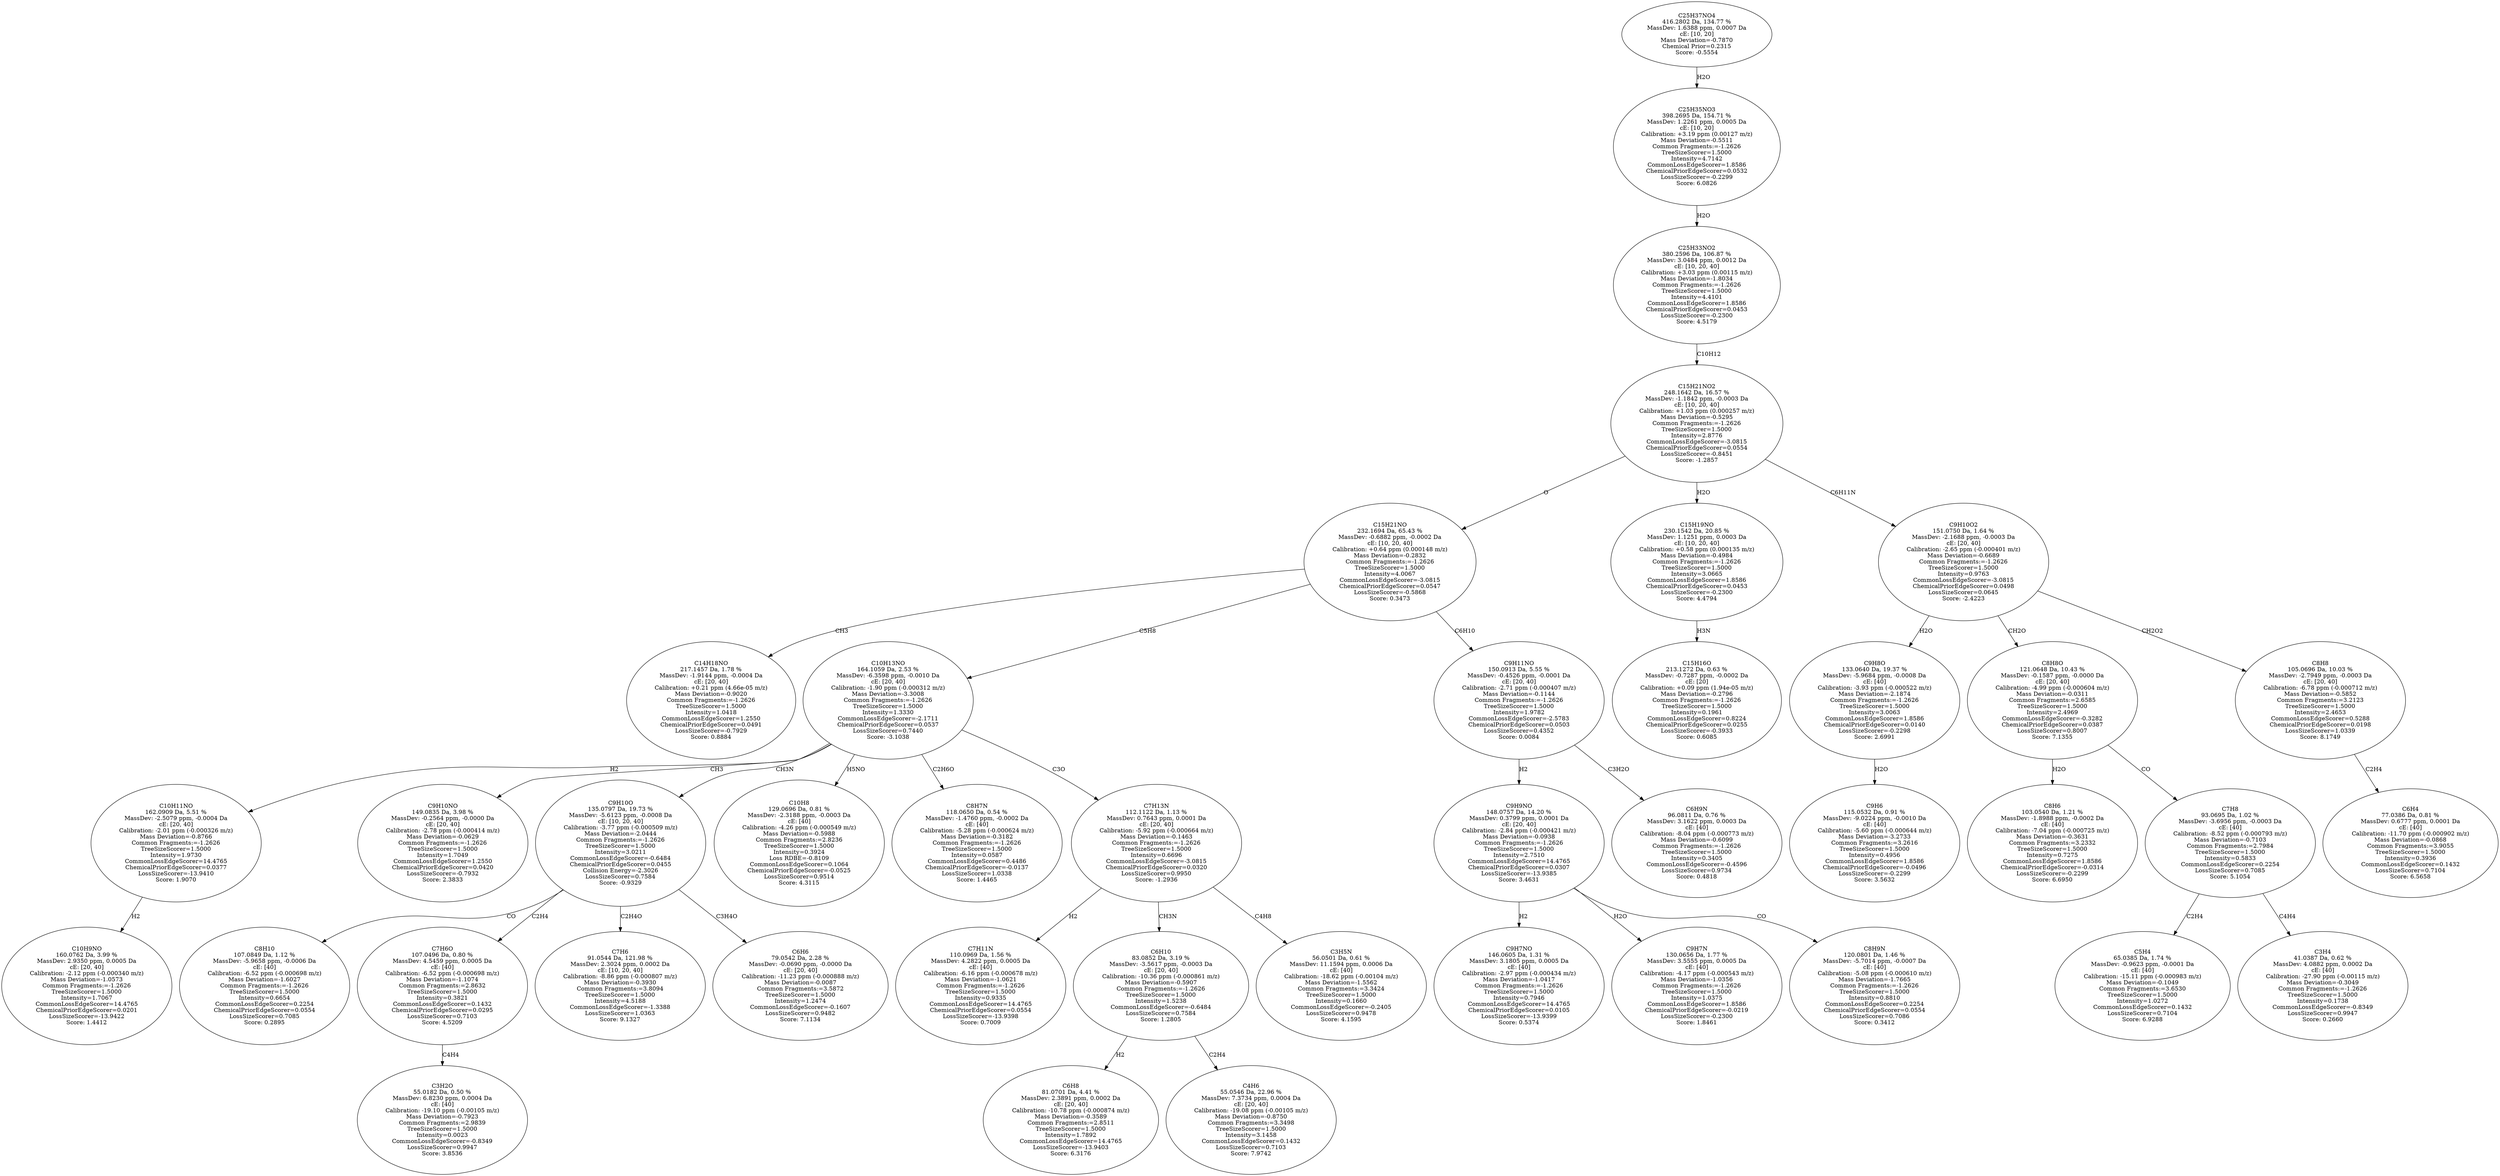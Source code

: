 strict digraph {
v1 [label="C14H18NO\n217.1457 Da, 1.78 %\nMassDev: -1.9144 ppm, -0.0004 Da\ncE: [20, 40]\nCalibration: +0.21 ppm (4.66e-05 m/z)\nMass Deviation=-0.9020\nCommon Fragments:=-1.2626\nTreeSizeScorer=1.5000\nIntensity=1.0418\nCommonLossEdgeScorer=1.2550\nChemicalPriorEdgeScorer=0.0491\nLossSizeScorer=-0.7929\nScore: 0.8884"];
v2 [label="C10H9NO\n160.0762 Da, 3.99 %\nMassDev: 2.9350 ppm, 0.0005 Da\ncE: [20, 40]\nCalibration: -2.12 ppm (-0.000340 m/z)\nMass Deviation=-1.0573\nCommon Fragments:=-1.2626\nTreeSizeScorer=1.5000\nIntensity=1.7067\nCommonLossEdgeScorer=14.4765\nChemicalPriorEdgeScorer=0.0201\nLossSizeScorer=-13.9422\nScore: 1.4412"];
v3 [label="C10H11NO\n162.0909 Da, 5.51 %\nMassDev: -2.5079 ppm, -0.0004 Da\ncE: [20, 40]\nCalibration: -2.01 ppm (-0.000326 m/z)\nMass Deviation=-0.8766\nCommon Fragments:=-1.2626\nTreeSizeScorer=1.5000\nIntensity=1.9730\nCommonLossEdgeScorer=14.4765\nChemicalPriorEdgeScorer=0.0377\nLossSizeScorer=-13.9410\nScore: 1.9070"];
v4 [label="C9H10NO\n149.0835 Da, 3.98 %\nMassDev: -0.2564 ppm, -0.0000 Da\ncE: [20, 40]\nCalibration: -2.78 ppm (-0.000414 m/z)\nMass Deviation=-0.0629\nCommon Fragments:=-1.2626\nTreeSizeScorer=1.5000\nIntensity=1.7049\nCommonLossEdgeScorer=1.2550\nChemicalPriorEdgeScorer=0.0420\nLossSizeScorer=-0.7932\nScore: 2.3833"];
v5 [label="C8H10\n107.0849 Da, 1.12 %\nMassDev: -5.9658 ppm, -0.0006 Da\ncE: [40]\nCalibration: -6.52 ppm (-0.000698 m/z)\nMass Deviation=-1.6027\nCommon Fragments:=-1.2626\nTreeSizeScorer=1.5000\nIntensity=0.6654\nCommonLossEdgeScorer=0.2254\nChemicalPriorEdgeScorer=0.0554\nLossSizeScorer=0.7085\nScore: 0.2895"];
v6 [label="C3H2O\n55.0182 Da, 0.50 %\nMassDev: 6.8230 ppm, 0.0004 Da\ncE: [40]\nCalibration: -19.10 ppm (-0.00105 m/z)\nMass Deviation=-0.7923\nCommon Fragments:=2.9839\nTreeSizeScorer=1.5000\nIntensity=0.0023\nCommonLossEdgeScorer=-0.8349\nLossSizeScorer=0.9947\nScore: 3.8536"];
v7 [label="C7H6O\n107.0496 Da, 0.80 %\nMassDev: 4.5459 ppm, 0.0005 Da\ncE: [40]\nCalibration: -6.52 ppm (-0.000698 m/z)\nMass Deviation=-1.1074\nCommon Fragments:=2.8632\nTreeSizeScorer=1.5000\nIntensity=0.3821\nCommonLossEdgeScorer=0.1432\nChemicalPriorEdgeScorer=0.0295\nLossSizeScorer=0.7103\nScore: 4.5209"];
v8 [label="C7H6\n91.0544 Da, 121.98 %\nMassDev: 2.3024 ppm, 0.0002 Da\ncE: [10, 20, 40]\nCalibration: -8.86 ppm (-0.000807 m/z)\nMass Deviation=-0.3930\nCommon Fragments:=3.8094\nTreeSizeScorer=1.5000\nIntensity=4.5188\nCommonLossEdgeScorer=-1.3388\nLossSizeScorer=1.0363\nScore: 9.1327"];
v9 [label="C6H6\n79.0542 Da, 2.28 %\nMassDev: -0.0690 ppm, -0.0000 Da\ncE: [20, 40]\nCalibration: -11.23 ppm (-0.000888 m/z)\nMass Deviation=-0.0087\nCommon Fragments:=3.5872\nTreeSizeScorer=1.5000\nIntensity=1.2474\nCommonLossEdgeScorer=-0.1607\nLossSizeScorer=0.9482\nScore: 7.1134"];
v10 [label="C9H10O\n135.0797 Da, 19.73 %\nMassDev: -5.6123 ppm, -0.0008 Da\ncE: [10, 20, 40]\nCalibration: -3.77 ppm (-0.000509 m/z)\nMass Deviation=-2.0444\nCommon Fragments:=-1.2626\nTreeSizeScorer=1.5000\nIntensity=3.0211\nCommonLossEdgeScorer=-0.6484\nChemicalPriorEdgeScorer=0.0455\nCollision Energy=-2.3026\nLossSizeScorer=0.7584\nScore: -0.9329"];
v11 [label="C10H8\n129.0696 Da, 0.81 %\nMassDev: -2.3188 ppm, -0.0003 Da\ncE: [40]\nCalibration: -4.26 ppm (-0.000549 m/z)\nMass Deviation=-0.5988\nCommon Fragments:=2.8236\nTreeSizeScorer=1.5000\nIntensity=0.3924\nLoss RDBE=-0.8109\nCommonLossEdgeScorer=0.1064\nChemicalPriorEdgeScorer=-0.0525\nLossSizeScorer=0.9514\nScore: 4.3115"];
v12 [label="C8H7N\n118.0650 Da, 0.54 %\nMassDev: -1.4760 ppm, -0.0002 Da\ncE: [40]\nCalibration: -5.28 ppm (-0.000624 m/z)\nMass Deviation=-0.3182\nCommon Fragments:=-1.2626\nTreeSizeScorer=1.5000\nIntensity=0.0587\nCommonLossEdgeScorer=0.4486\nChemicalPriorEdgeScorer=-0.0137\nLossSizeScorer=1.0338\nScore: 1.4465"];
v13 [label="C7H11N\n110.0969 Da, 1.56 %\nMassDev: 4.2822 ppm, 0.0005 Da\ncE: [40]\nCalibration: -6.16 ppm (-0.000678 m/z)\nMass Deviation=-1.0621\nCommon Fragments:=-1.2626\nTreeSizeScorer=1.5000\nIntensity=0.9335\nCommonLossEdgeScorer=14.4765\nChemicalPriorEdgeScorer=0.0554\nLossSizeScorer=-13.9398\nScore: 0.7009"];
v14 [label="C6H8\n81.0701 Da, 4.41 %\nMassDev: 2.3891 ppm, 0.0002 Da\ncE: [20, 40]\nCalibration: -10.78 ppm (-0.000874 m/z)\nMass Deviation=-0.3589\nCommon Fragments:=2.8511\nTreeSizeScorer=1.5000\nIntensity=1.7892\nCommonLossEdgeScorer=14.4765\nLossSizeScorer=-13.9403\nScore: 6.3176"];
v15 [label="C4H6\n55.0546 Da, 22.96 %\nMassDev: 7.3734 ppm, 0.0004 Da\ncE: [20, 40]\nCalibration: -19.08 ppm (-0.00105 m/z)\nMass Deviation=-0.8750\nCommon Fragments:=3.3498\nTreeSizeScorer=1.5000\nIntensity=3.1458\nCommonLossEdgeScorer=0.1432\nLossSizeScorer=0.7103\nScore: 7.9742"];
v16 [label="C6H10\n83.0852 Da, 3.19 %\nMassDev: -3.5617 ppm, -0.0003 Da\ncE: [20, 40]\nCalibration: -10.36 ppm (-0.000861 m/z)\nMass Deviation=-0.5907\nCommon Fragments:=-1.2626\nTreeSizeScorer=1.5000\nIntensity=1.5238\nCommonLossEdgeScorer=-0.6484\nLossSizeScorer=0.7584\nScore: 1.2805"];
v17 [label="C3H5N\n56.0501 Da, 0.61 %\nMassDev: 11.1594 ppm, 0.0006 Da\ncE: [40]\nCalibration: -18.62 ppm (-0.00104 m/z)\nMass Deviation=-1.5562\nCommon Fragments:=3.3424\nTreeSizeScorer=1.5000\nIntensity=0.1660\nCommonLossEdgeScorer=-0.2405\nLossSizeScorer=0.9478\nScore: 4.1595"];
v18 [label="C7H13N\n112.1122 Da, 1.13 %\nMassDev: 0.7643 ppm, 0.0001 Da\ncE: [20, 40]\nCalibration: -5.92 ppm (-0.000664 m/z)\nMass Deviation=-0.1463\nCommon Fragments:=-1.2626\nTreeSizeScorer=1.5000\nIntensity=0.6696\nCommonLossEdgeScorer=-3.0815\nChemicalPriorEdgeScorer=0.0320\nLossSizeScorer=0.9950\nScore: -1.2936"];
v19 [label="C10H13NO\n164.1059 Da, 2.53 %\nMassDev: -6.3598 ppm, -0.0010 Da\ncE: [20, 40]\nCalibration: -1.90 ppm (-0.000312 m/z)\nMass Deviation=-3.3008\nCommon Fragments:=-1.2626\nTreeSizeScorer=1.5000\nIntensity=1.3330\nCommonLossEdgeScorer=-2.1711\nChemicalPriorEdgeScorer=0.0537\nLossSizeScorer=0.7440\nScore: -3.1038"];
v20 [label="C9H7NO\n146.0605 Da, 1.31 %\nMassDev: 3.1805 ppm, 0.0005 Da\ncE: [40]\nCalibration: -2.97 ppm (-0.000434 m/z)\nMass Deviation=-1.0417\nCommon Fragments:=-1.2626\nTreeSizeScorer=1.5000\nIntensity=0.7946\nCommonLossEdgeScorer=14.4765\nChemicalPriorEdgeScorer=0.0105\nLossSizeScorer=-13.9399\nScore: 0.5374"];
v21 [label="C9H7N\n130.0656 Da, 1.77 %\nMassDev: 3.5555 ppm, 0.0005 Da\ncE: [40]\nCalibration: -4.17 ppm (-0.000543 m/z)\nMass Deviation=-1.0356\nCommon Fragments:=-1.2626\nTreeSizeScorer=1.5000\nIntensity=1.0375\nCommonLossEdgeScorer=1.8586\nChemicalPriorEdgeScorer=-0.0219\nLossSizeScorer=-0.2300\nScore: 1.8461"];
v22 [label="C8H9N\n120.0801 Da, 1.46 %\nMassDev: -5.7014 ppm, -0.0007 Da\ncE: [40]\nCalibration: -5.08 ppm (-0.000610 m/z)\nMass Deviation=-1.7665\nCommon Fragments:=-1.2626\nTreeSizeScorer=1.5000\nIntensity=0.8810\nCommonLossEdgeScorer=0.2254\nChemicalPriorEdgeScorer=0.0554\nLossSizeScorer=0.7086\nScore: 0.3412"];
v23 [label="C9H9NO\n148.0757 Da, 14.20 %\nMassDev: 0.3799 ppm, 0.0001 Da\ncE: [20, 40]\nCalibration: -2.84 ppm (-0.000421 m/z)\nMass Deviation=-0.0938\nCommon Fragments:=-1.2626\nTreeSizeScorer=1.5000\nIntensity=2.7510\nCommonLossEdgeScorer=14.4765\nChemicalPriorEdgeScorer=0.0307\nLossSizeScorer=-13.9385\nScore: 3.4631"];
v24 [label="C6H9N\n96.0811 Da, 0.76 %\nMassDev: 3.1622 ppm, 0.0003 Da\ncE: [40]\nCalibration: -8.04 ppm (-0.000773 m/z)\nMass Deviation=-0.6099\nCommon Fragments:=-1.2626\nTreeSizeScorer=1.5000\nIntensity=0.3405\nCommonLossEdgeScorer=-0.4596\nLossSizeScorer=0.9734\nScore: 0.4818"];
v25 [label="C9H11NO\n150.0913 Da, 5.55 %\nMassDev: -0.4526 ppm, -0.0001 Da\ncE: [20, 40]\nCalibration: -2.71 ppm (-0.000407 m/z)\nMass Deviation=-0.1144\nCommon Fragments:=-1.2626\nTreeSizeScorer=1.5000\nIntensity=1.9782\nCommonLossEdgeScorer=-2.5783\nChemicalPriorEdgeScorer=0.0503\nLossSizeScorer=0.4352\nScore: 0.0084"];
v26 [label="C15H21NO\n232.1694 Da, 65.43 %\nMassDev: -0.6882 ppm, -0.0002 Da\ncE: [10, 20, 40]\nCalibration: +0.64 ppm (0.000148 m/z)\nMass Deviation=-0.2832\nCommon Fragments:=-1.2626\nTreeSizeScorer=1.5000\nIntensity=4.0067\nCommonLossEdgeScorer=-3.0815\nChemicalPriorEdgeScorer=0.0547\nLossSizeScorer=-0.5868\nScore: 0.3473"];
v27 [label="C15H16O\n213.1272 Da, 0.63 %\nMassDev: -0.7287 ppm, -0.0002 Da\ncE: [20]\nCalibration: +0.09 ppm (1.94e-05 m/z)\nMass Deviation=-0.2796\nCommon Fragments:=-1.2626\nTreeSizeScorer=1.5000\nIntensity=0.1961\nCommonLossEdgeScorer=0.8224\nChemicalPriorEdgeScorer=0.0255\nLossSizeScorer=-0.3933\nScore: 0.6085"];
v28 [label="C15H19NO\n230.1542 Da, 20.85 %\nMassDev: 1.1251 ppm, 0.0003 Da\ncE: [10, 20, 40]\nCalibration: +0.58 ppm (0.000135 m/z)\nMass Deviation=-0.4984\nCommon Fragments:=-1.2626\nTreeSizeScorer=1.5000\nIntensity=3.0665\nCommonLossEdgeScorer=1.8586\nChemicalPriorEdgeScorer=0.0453\nLossSizeScorer=-0.2300\nScore: 4.4794"];
v29 [label="C9H6\n115.0532 Da, 0.91 %\nMassDev: -9.0224 ppm, -0.0010 Da\ncE: [40]\nCalibration: -5.60 ppm (-0.000644 m/z)\nMass Deviation=-3.2733\nCommon Fragments:=3.2616\nTreeSizeScorer=1.5000\nIntensity=0.4956\nCommonLossEdgeScorer=1.8586\nChemicalPriorEdgeScorer=-0.0496\nLossSizeScorer=-0.2299\nScore: 3.5632"];
v30 [label="C9H8O\n133.0640 Da, 19.37 %\nMassDev: -5.9684 ppm, -0.0008 Da\ncE: [40]\nCalibration: -3.93 ppm (-0.000522 m/z)\nMass Deviation=-2.1874\nCommon Fragments:=-1.2626\nTreeSizeScorer=1.5000\nIntensity=3.0063\nCommonLossEdgeScorer=1.8586\nChemicalPriorEdgeScorer=0.0140\nLossSizeScorer=-0.2298\nScore: 2.6991"];
v31 [label="C8H6\n103.0540 Da, 1.21 %\nMassDev: -1.8988 ppm, -0.0002 Da\ncE: [40]\nCalibration: -7.04 ppm (-0.000725 m/z)\nMass Deviation=-0.3631\nCommon Fragments:=3.2332\nTreeSizeScorer=1.5000\nIntensity=0.7275\nCommonLossEdgeScorer=1.8586\nChemicalPriorEdgeScorer=-0.0314\nLossSizeScorer=-0.2299\nScore: 6.6950"];
v32 [label="C5H4\n65.0385 Da, 1.74 %\nMassDev: -0.9623 ppm, -0.0001 Da\ncE: [40]\nCalibration: -15.11 ppm (-0.000983 m/z)\nMass Deviation=-0.1049\nCommon Fragments:=3.6530\nTreeSizeScorer=1.5000\nIntensity=1.0272\nCommonLossEdgeScorer=0.1432\nLossSizeScorer=0.7104\nScore: 6.9288"];
v33 [label="C3H4\n41.0387 Da, 0.62 %\nMassDev: 4.0882 ppm, 0.0002 Da\ncE: [40]\nCalibration: -27.90 ppm (-0.00115 m/z)\nMass Deviation=-0.3049\nCommon Fragments:=-1.2626\nTreeSizeScorer=1.5000\nIntensity=0.1738\nCommonLossEdgeScorer=-0.8349\nLossSizeScorer=0.9947\nScore: 0.2660"];
v34 [label="C7H8\n93.0695 Da, 1.02 %\nMassDev: -3.6956 ppm, -0.0003 Da\ncE: [40]\nCalibration: -8.52 ppm (-0.000793 m/z)\nMass Deviation=-0.7103\nCommon Fragments:=2.7984\nTreeSizeScorer=1.5000\nIntensity=0.5833\nCommonLossEdgeScorer=0.2254\nLossSizeScorer=0.7085\nScore: 5.1054"];
v35 [label="C8H8O\n121.0648 Da, 10.43 %\nMassDev: -0.1587 ppm, -0.0000 Da\ncE: [20, 40]\nCalibration: -4.99 ppm (-0.000604 m/z)\nMass Deviation=-0.0311\nCommon Fragments:=2.6585\nTreeSizeScorer=1.5000\nIntensity=2.4969\nCommonLossEdgeScorer=-0.3282\nChemicalPriorEdgeScorer=0.0387\nLossSizeScorer=0.8007\nScore: 7.1355"];
v36 [label="C6H4\n77.0386 Da, 0.81 %\nMassDev: 0.6777 ppm, 0.0001 Da\ncE: [40]\nCalibration: -11.70 ppm (-0.000902 m/z)\nMass Deviation=-0.0868\nCommon Fragments:=3.9055\nTreeSizeScorer=1.5000\nIntensity=0.3936\nCommonLossEdgeScorer=0.1432\nLossSizeScorer=0.7104\nScore: 6.5658"];
v37 [label="C8H8\n105.0696 Da, 10.03 %\nMassDev: -2.7949 ppm, -0.0003 Da\ncE: [20, 40]\nCalibration: -6.78 ppm (-0.000712 m/z)\nMass Deviation=-0.5852\nCommon Fragments:=3.2123\nTreeSizeScorer=1.5000\nIntensity=2.4653\nCommonLossEdgeScorer=0.5288\nChemicalPriorEdgeScorer=0.0198\nLossSizeScorer=1.0339\nScore: 8.1749"];
v38 [label="C9H10O2\n151.0750 Da, 1.64 %\nMassDev: -2.1688 ppm, -0.0003 Da\ncE: [20, 40]\nCalibration: -2.65 ppm (-0.000401 m/z)\nMass Deviation=-0.6689\nCommon Fragments:=-1.2626\nTreeSizeScorer=1.5000\nIntensity=0.9763\nCommonLossEdgeScorer=-3.0815\nChemicalPriorEdgeScorer=0.0498\nLossSizeScorer=0.0645\nScore: -2.4223"];
v39 [label="C15H21NO2\n248.1642 Da, 16.57 %\nMassDev: -1.1842 ppm, -0.0003 Da\ncE: [10, 20, 40]\nCalibration: +1.03 ppm (0.000257 m/z)\nMass Deviation=-0.5295\nCommon Fragments:=-1.2626\nTreeSizeScorer=1.5000\nIntensity=2.8776\nCommonLossEdgeScorer=-3.0815\nChemicalPriorEdgeScorer=0.0554\nLossSizeScorer=-0.8451\nScore: -1.2857"];
v40 [label="C25H33NO2\n380.2596 Da, 106.87 %\nMassDev: 3.0484 ppm, 0.0012 Da\ncE: [10, 20, 40]\nCalibration: +3.03 ppm (0.00115 m/z)\nMass Deviation=-1.8034\nCommon Fragments:=-1.2626\nTreeSizeScorer=1.5000\nIntensity=4.4101\nCommonLossEdgeScorer=1.8586\nChemicalPriorEdgeScorer=0.0453\nLossSizeScorer=-0.2300\nScore: 4.5179"];
v41 [label="C25H35NO3\n398.2695 Da, 154.71 %\nMassDev: 1.2261 ppm, 0.0005 Da\ncE: [10, 20]\nCalibration: +3.19 ppm (0.00127 m/z)\nMass Deviation=-0.5511\nCommon Fragments:=-1.2626\nTreeSizeScorer=1.5000\nIntensity=4.7142\nCommonLossEdgeScorer=1.8586\nChemicalPriorEdgeScorer=0.0532\nLossSizeScorer=-0.2299\nScore: 6.0826"];
v42 [label="C25H37NO4\n416.2802 Da, 134.77 %\nMassDev: 1.6388 ppm, 0.0007 Da\ncE: [10, 20]\nMass Deviation=-0.7870\nChemical Prior=0.2315\nScore: -0.5554"];
v26 -> v1 [label="CH3"];
v3 -> v2 [label="H2"];
v19 -> v3 [label="H2"];
v19 -> v4 [label="CH3"];
v10 -> v5 [label="CO"];
v7 -> v6 [label="C4H4"];
v10 -> v7 [label="C2H4"];
v10 -> v8 [label="C2H4O"];
v10 -> v9 [label="C3H4O"];
v19 -> v10 [label="CH3N"];
v19 -> v11 [label="H5NO"];
v19 -> v12 [label="C2H6O"];
v18 -> v13 [label="H2"];
v16 -> v14 [label="H2"];
v16 -> v15 [label="C2H4"];
v18 -> v16 [label="CH3N"];
v18 -> v17 [label="C4H8"];
v19 -> v18 [label="C3O"];
v26 -> v19 [label="C5H8"];
v23 -> v20 [label="H2"];
v23 -> v21 [label="H2O"];
v23 -> v22 [label="CO"];
v25 -> v23 [label="H2"];
v25 -> v24 [label="C3H2O"];
v26 -> v25 [label="C6H10"];
v39 -> v26 [label="O"];
v28 -> v27 [label="H3N"];
v39 -> v28 [label="H2O"];
v30 -> v29 [label="H2O"];
v38 -> v30 [label="H2O"];
v35 -> v31 [label="H2O"];
v34 -> v32 [label="C2H4"];
v34 -> v33 [label="C4H4"];
v35 -> v34 [label="CO"];
v38 -> v35 [label="CH2O"];
v37 -> v36 [label="C2H4"];
v38 -> v37 [label="CH2O2"];
v39 -> v38 [label="C6H11N"];
v40 -> v39 [label="C10H12"];
v41 -> v40 [label="H2O"];
v42 -> v41 [label="H2O"];
}